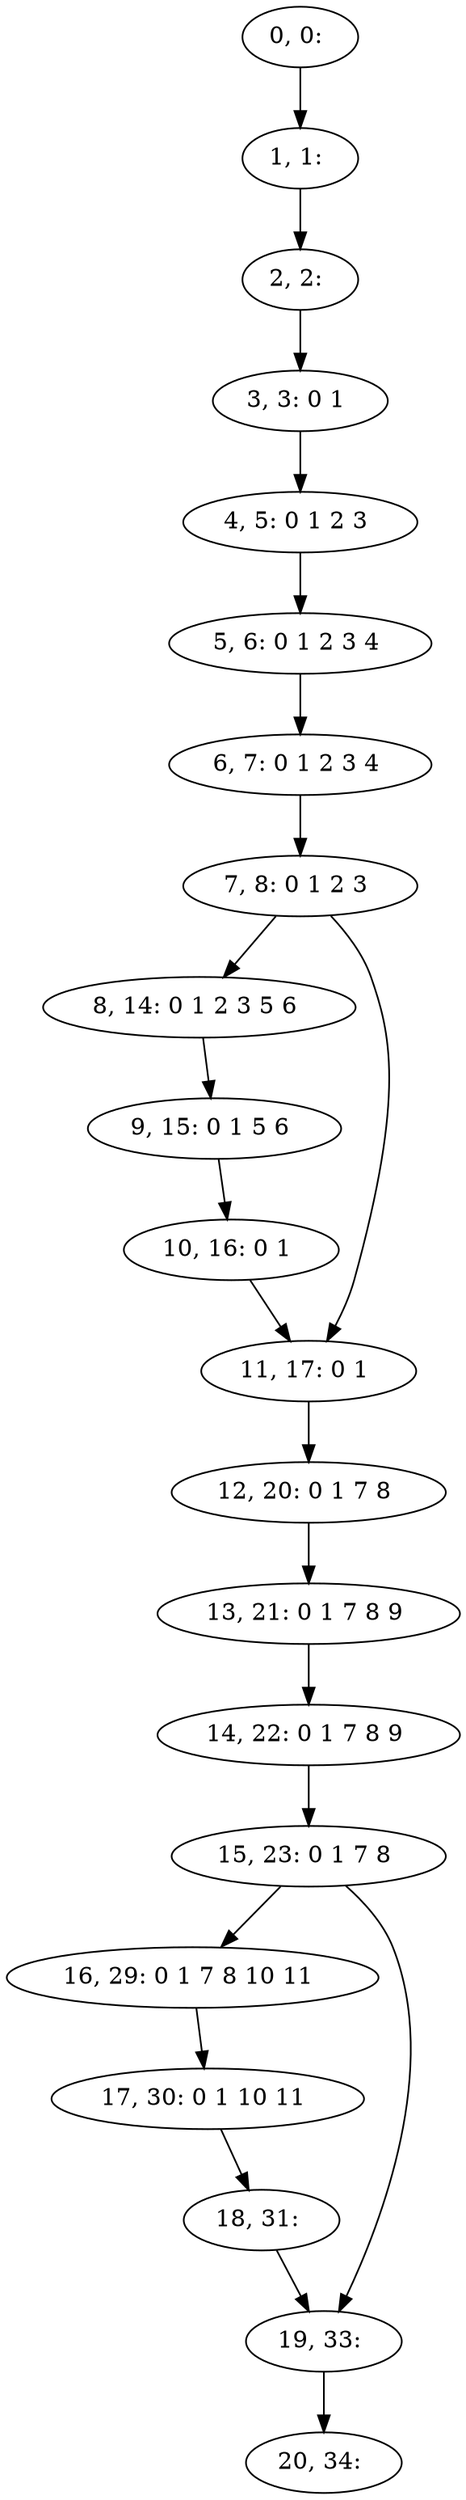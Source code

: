 digraph G {
0[label="0, 0: "];
1[label="1, 1: "];
2[label="2, 2: "];
3[label="3, 3: 0 1 "];
4[label="4, 5: 0 1 2 3 "];
5[label="5, 6: 0 1 2 3 4 "];
6[label="6, 7: 0 1 2 3 4 "];
7[label="7, 8: 0 1 2 3 "];
8[label="8, 14: 0 1 2 3 5 6 "];
9[label="9, 15: 0 1 5 6 "];
10[label="10, 16: 0 1 "];
11[label="11, 17: 0 1 "];
12[label="12, 20: 0 1 7 8 "];
13[label="13, 21: 0 1 7 8 9 "];
14[label="14, 22: 0 1 7 8 9 "];
15[label="15, 23: 0 1 7 8 "];
16[label="16, 29: 0 1 7 8 10 11 "];
17[label="17, 30: 0 1 10 11 "];
18[label="18, 31: "];
19[label="19, 33: "];
20[label="20, 34: "];
0->1 ;
1->2 ;
2->3 ;
3->4 ;
4->5 ;
5->6 ;
6->7 ;
7->8 ;
7->11 ;
8->9 ;
9->10 ;
10->11 ;
11->12 ;
12->13 ;
13->14 ;
14->15 ;
15->16 ;
15->19 ;
16->17 ;
17->18 ;
18->19 ;
19->20 ;
}
